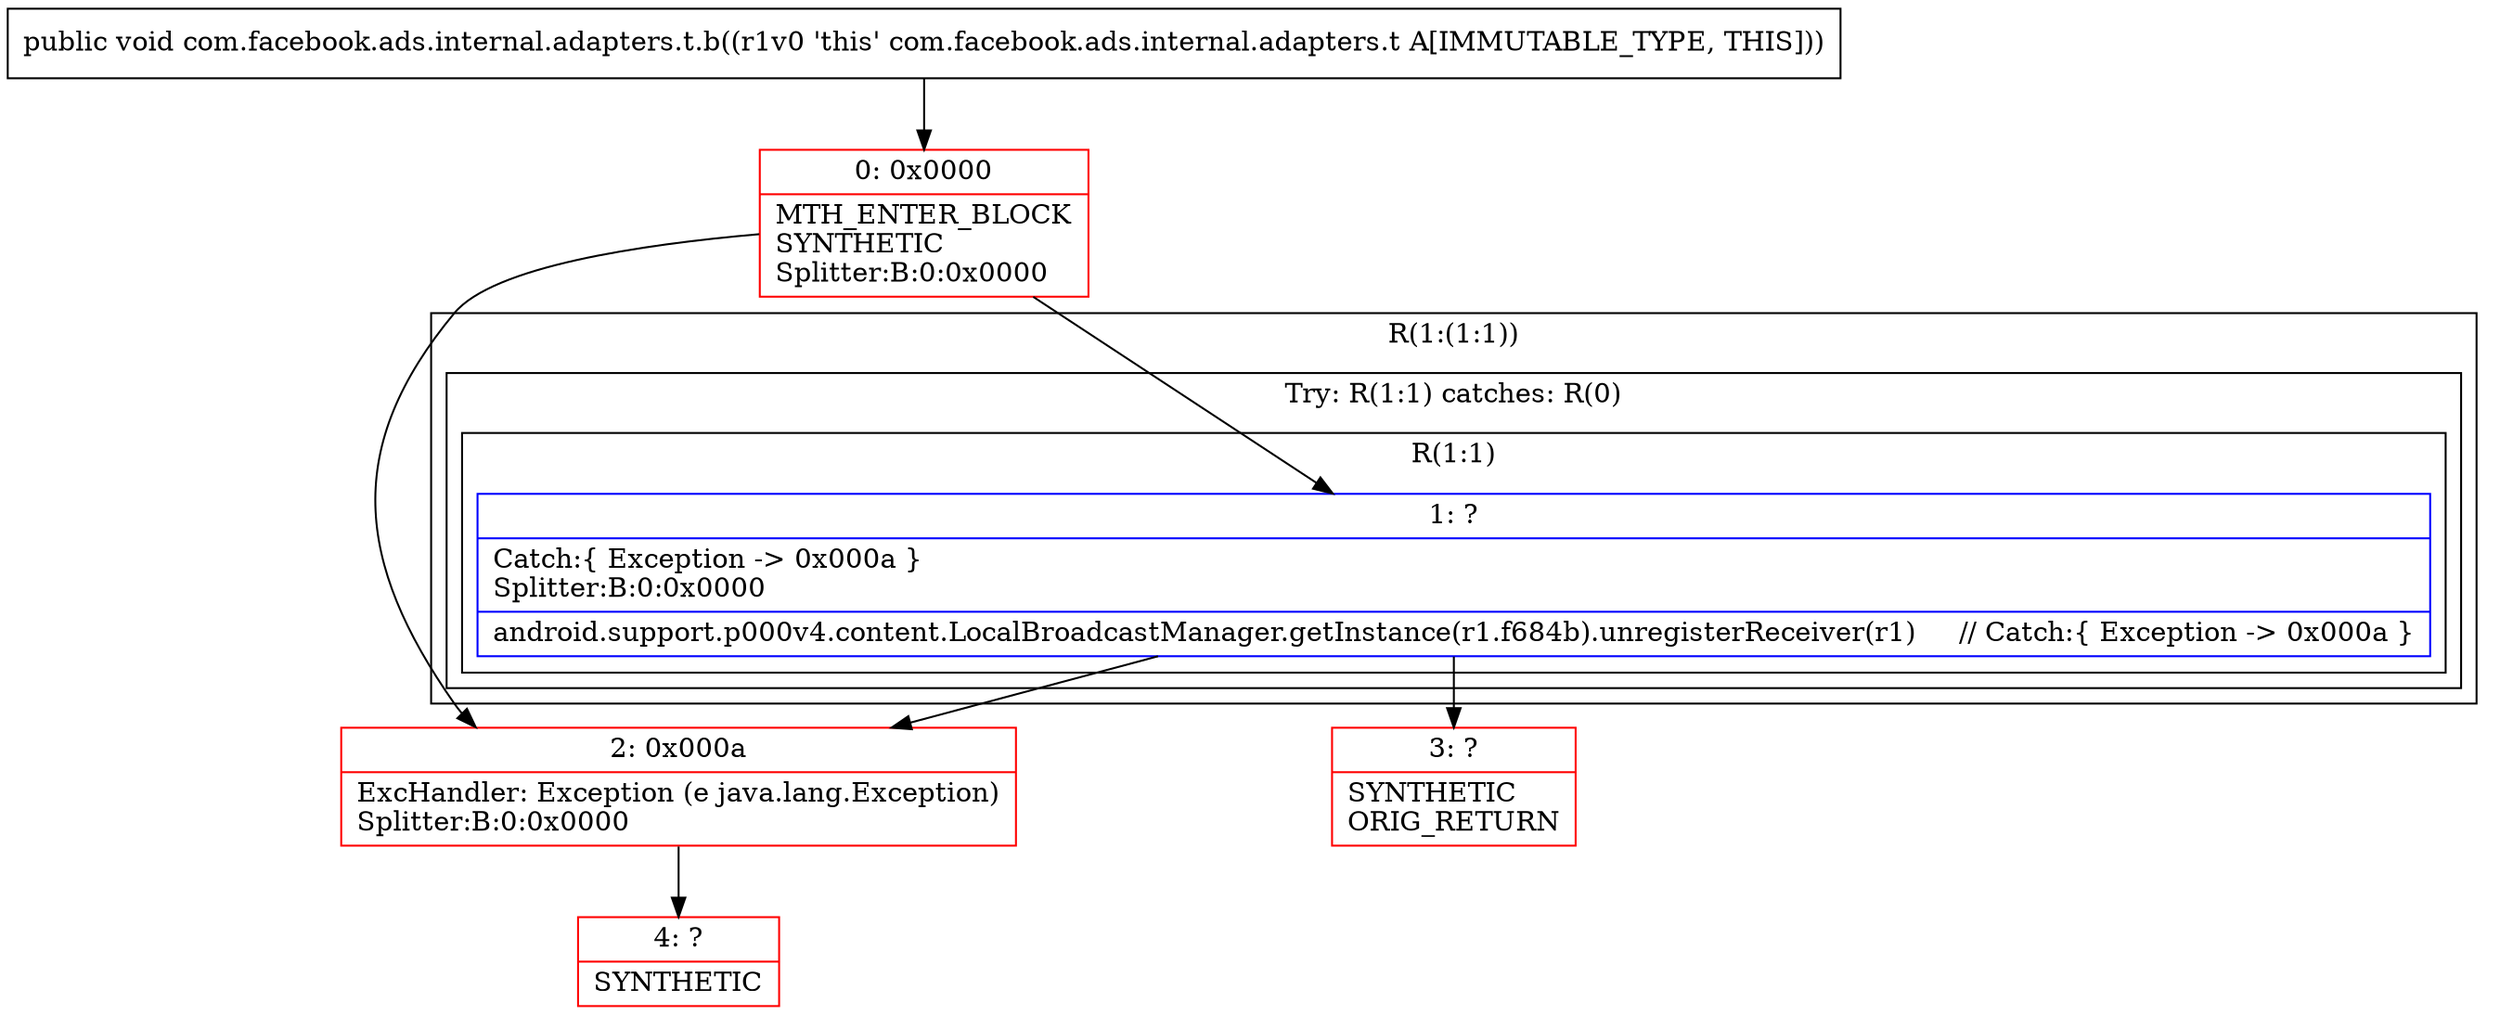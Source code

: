 digraph "CFG forcom.facebook.ads.internal.adapters.t.b()V" {
subgraph cluster_Region_460620729 {
label = "R(1:(1:1))";
node [shape=record,color=blue];
subgraph cluster_TryCatchRegion_1117603220 {
label = "Try: R(1:1) catches: R(0)";
node [shape=record,color=blue];
subgraph cluster_Region_594147873 {
label = "R(1:1)";
node [shape=record,color=blue];
Node_1 [shape=record,label="{1\:\ ?|Catch:\{ Exception \-\> 0x000a \}\lSplitter:B:0:0x0000\l|android.support.p000v4.content.LocalBroadcastManager.getInstance(r1.f684b).unregisterReceiver(r1)     \/\/ Catch:\{ Exception \-\> 0x000a \}\l}"];
}
subgraph cluster_Region_340326304 {
label = "R(0) | ExcHandler: Exception (e java.lang.Exception)\l";
node [shape=record,color=blue];
}
}
}
subgraph cluster_Region_340326304 {
label = "R(0) | ExcHandler: Exception (e java.lang.Exception)\l";
node [shape=record,color=blue];
}
Node_0 [shape=record,color=red,label="{0\:\ 0x0000|MTH_ENTER_BLOCK\lSYNTHETIC\lSplitter:B:0:0x0000\l}"];
Node_2 [shape=record,color=red,label="{2\:\ 0x000a|ExcHandler: Exception (e java.lang.Exception)\lSplitter:B:0:0x0000\l}"];
Node_3 [shape=record,color=red,label="{3\:\ ?|SYNTHETIC\lORIG_RETURN\l}"];
Node_4 [shape=record,color=red,label="{4\:\ ?|SYNTHETIC\l}"];
MethodNode[shape=record,label="{public void com.facebook.ads.internal.adapters.t.b((r1v0 'this' com.facebook.ads.internal.adapters.t A[IMMUTABLE_TYPE, THIS])) }"];
MethodNode -> Node_0;
Node_1 -> Node_2;
Node_1 -> Node_3;
Node_0 -> Node_1;
Node_0 -> Node_2;
Node_2 -> Node_4;
}

